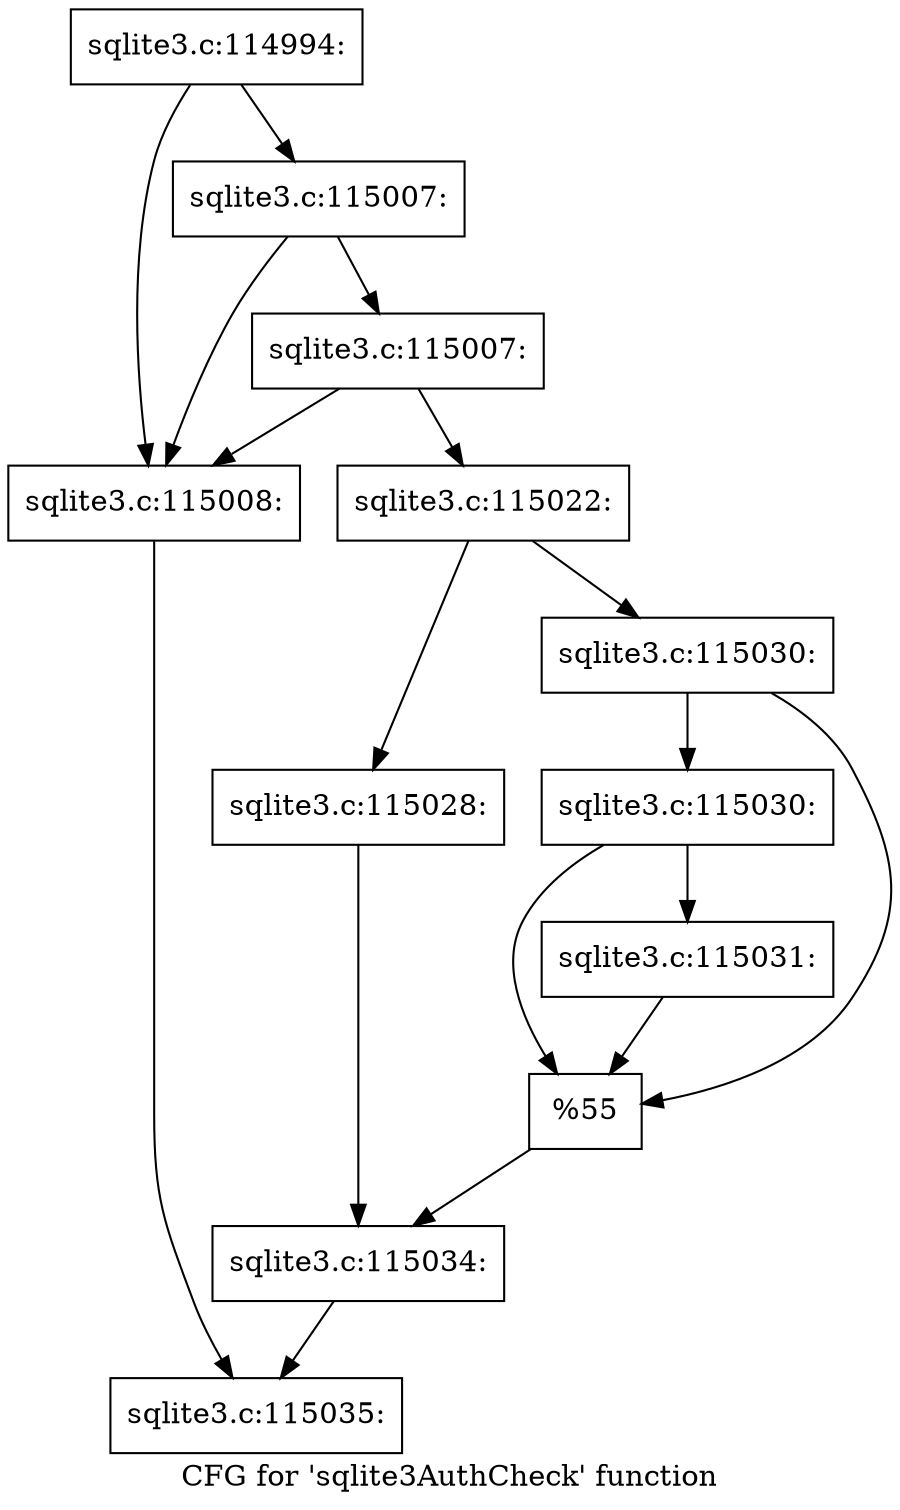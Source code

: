 digraph "CFG for 'sqlite3AuthCheck' function" {
	label="CFG for 'sqlite3AuthCheck' function";

	Node0x55c0f8d58280 [shape=record,label="{sqlite3.c:114994:}"];
	Node0x55c0f8d58280 -> Node0x55c0f8d5f2f0;
	Node0x55c0f8d58280 -> Node0x55c0f8d5f410;
	Node0x55c0f8d5f410 [shape=record,label="{sqlite3.c:115007:}"];
	Node0x55c0f8d5f410 -> Node0x55c0f8d5f2f0;
	Node0x55c0f8d5f410 -> Node0x55c0f8d5f390;
	Node0x55c0f8d5f390 [shape=record,label="{sqlite3.c:115007:}"];
	Node0x55c0f8d5f390 -> Node0x55c0f8d5f2f0;
	Node0x55c0f8d5f390 -> Node0x55c0f8d5f340;
	Node0x55c0f8d5f2f0 [shape=record,label="{sqlite3.c:115008:}"];
	Node0x55c0f8d5f2f0 -> Node0x55c0f8d58400;
	Node0x55c0f8d5f340 [shape=record,label="{sqlite3.c:115022:}"];
	Node0x55c0f8d5f340 -> Node0x55c0f8d60b90;
	Node0x55c0f8d5f340 -> Node0x55c0f8d60ea0;
	Node0x55c0f8d60b90 [shape=record,label="{sqlite3.c:115028:}"];
	Node0x55c0f8d60b90 -> Node0x55c0f8d60e50;
	Node0x55c0f8d60ea0 [shape=record,label="{sqlite3.c:115030:}"];
	Node0x55c0f8d60ea0 -> Node0x55c0f8d617f0;
	Node0x55c0f8d60ea0 -> Node0x55c0f8d617a0;
	Node0x55c0f8d617f0 [shape=record,label="{sqlite3.c:115030:}"];
	Node0x55c0f8d617f0 -> Node0x55c0f8d61750;
	Node0x55c0f8d617f0 -> Node0x55c0f8d617a0;
	Node0x55c0f8d61750 [shape=record,label="{sqlite3.c:115031:}"];
	Node0x55c0f8d61750 -> Node0x55c0f8d617a0;
	Node0x55c0f8d617a0 [shape=record,label="{%55}"];
	Node0x55c0f8d617a0 -> Node0x55c0f8d60e50;
	Node0x55c0f8d60e50 [shape=record,label="{sqlite3.c:115034:}"];
	Node0x55c0f8d60e50 -> Node0x55c0f8d58400;
	Node0x55c0f8d58400 [shape=record,label="{sqlite3.c:115035:}"];
}
